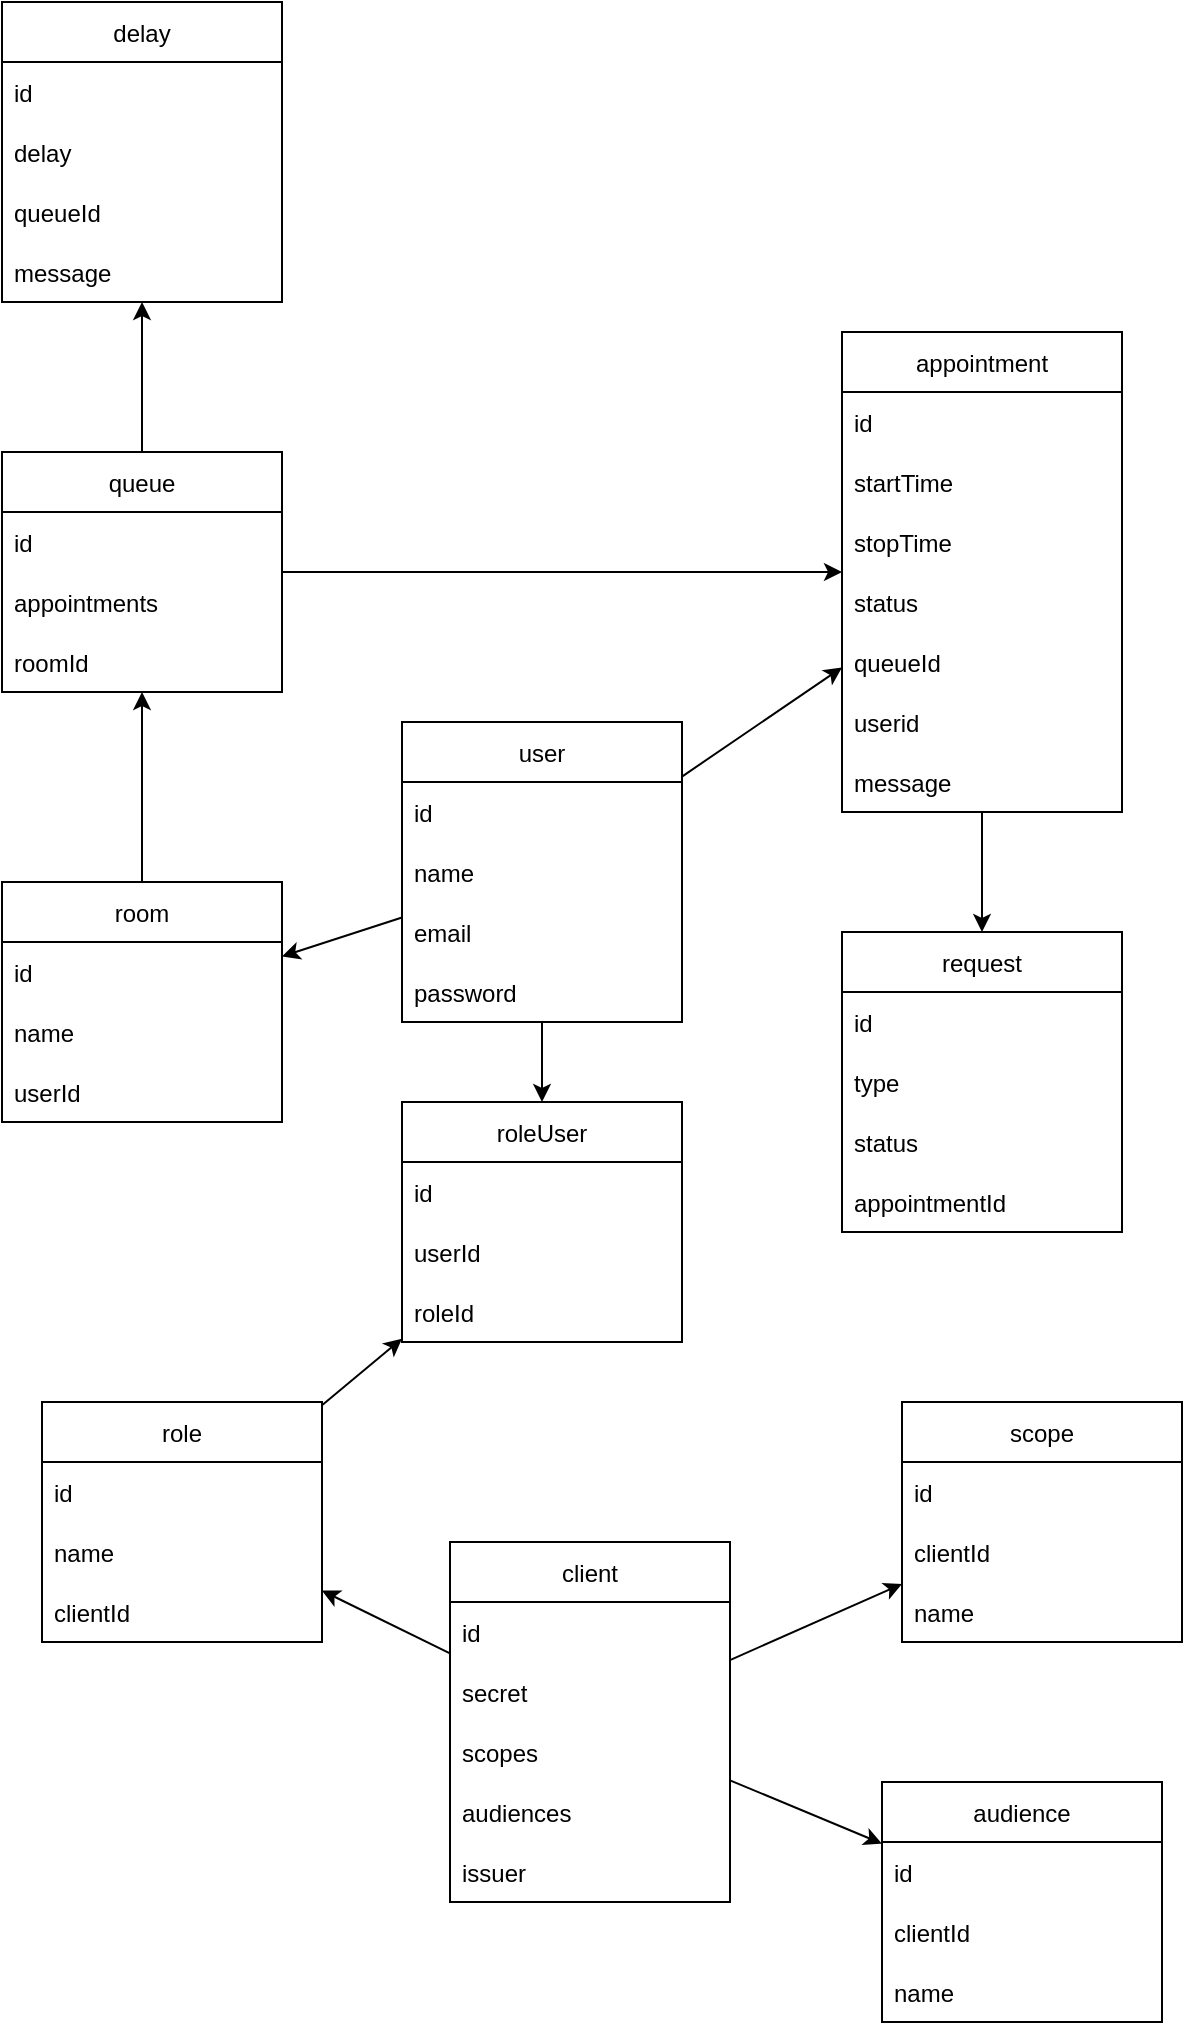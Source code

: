 <mxfile version="20.0.0" type="device"><diagram id="aOSgZFnhfAIuvHphpZQp" name="Page-1"><mxGraphModel dx="1927" dy="1087" grid="1" gridSize="10" guides="1" tooltips="1" connect="1" arrows="1" fold="1" page="1" pageScale="1" pageWidth="827" pageHeight="1169" math="0" shadow="0"><root><mxCell id="0"/><mxCell id="1" parent="0"/><mxCell id="BANRdBGJLKkN0GOKmha--1" value="appointment" style="swimlane;fontStyle=0;childLayout=stackLayout;horizontal=1;startSize=30;horizontalStack=0;resizeParent=1;resizeParentMax=0;resizeLast=0;collapsible=1;marginBottom=0;" parent="1" vertex="1"><mxGeometry x="540" y="285" width="140" height="240" as="geometry"/></mxCell><mxCell id="BANRdBGJLKkN0GOKmha--2" value="id" style="text;strokeColor=none;fillColor=none;align=left;verticalAlign=middle;spacingLeft=4;spacingRight=4;overflow=hidden;points=[[0,0.5],[1,0.5]];portConstraint=eastwest;rotatable=0;" parent="BANRdBGJLKkN0GOKmha--1" vertex="1"><mxGeometry y="30" width="140" height="30" as="geometry"/></mxCell><mxCell id="BANRdBGJLKkN0GOKmha--3" value="startTime" style="text;strokeColor=none;fillColor=none;align=left;verticalAlign=middle;spacingLeft=4;spacingRight=4;overflow=hidden;points=[[0,0.5],[1,0.5]];portConstraint=eastwest;rotatable=0;" parent="BANRdBGJLKkN0GOKmha--1" vertex="1"><mxGeometry y="60" width="140" height="30" as="geometry"/></mxCell><mxCell id="andlAJimSwUf8wmFMQH7-2" value="stopTime" style="text;strokeColor=none;fillColor=none;align=left;verticalAlign=middle;spacingLeft=4;spacingRight=4;overflow=hidden;points=[[0,0.5],[1,0.5]];portConstraint=eastwest;rotatable=0;" parent="BANRdBGJLKkN0GOKmha--1" vertex="1"><mxGeometry y="90" width="140" height="30" as="geometry"/></mxCell><mxCell id="BANRdBGJLKkN0GOKmha--4" value="status" style="text;strokeColor=none;fillColor=none;align=left;verticalAlign=middle;spacingLeft=4;spacingRight=4;overflow=hidden;points=[[0,0.5],[1,0.5]];portConstraint=eastwest;rotatable=0;" parent="BANRdBGJLKkN0GOKmha--1" vertex="1"><mxGeometry y="120" width="140" height="30" as="geometry"/></mxCell><mxCell id="BANRdBGJLKkN0GOKmha--31" value="queueId" style="text;strokeColor=none;fillColor=none;align=left;verticalAlign=middle;spacingLeft=4;spacingRight=4;overflow=hidden;points=[[0,0.5],[1,0.5]];portConstraint=eastwest;rotatable=0;" parent="BANRdBGJLKkN0GOKmha--1" vertex="1"><mxGeometry y="150" width="140" height="30" as="geometry"/></mxCell><mxCell id="BANRdBGJLKkN0GOKmha--30" value="userid" style="text;strokeColor=none;fillColor=none;align=left;verticalAlign=middle;spacingLeft=4;spacingRight=4;overflow=hidden;points=[[0,0.5],[1,0.5]];portConstraint=eastwest;rotatable=0;" parent="BANRdBGJLKkN0GOKmha--1" vertex="1"><mxGeometry y="180" width="140" height="30" as="geometry"/></mxCell><mxCell id="BANRdBGJLKkN0GOKmha--33" value="message" style="text;strokeColor=none;fillColor=none;align=left;verticalAlign=middle;spacingLeft=4;spacingRight=4;overflow=hidden;points=[[0,0.5],[1,0.5]];portConstraint=eastwest;rotatable=0;" parent="BANRdBGJLKkN0GOKmha--1" vertex="1"><mxGeometry y="210" width="140" height="30" as="geometry"/></mxCell><mxCell id="BANRdBGJLKkN0GOKmha--5" value="queue" style="swimlane;fontStyle=0;childLayout=stackLayout;horizontal=1;startSize=30;horizontalStack=0;resizeParent=1;resizeParentMax=0;resizeLast=0;collapsible=1;marginBottom=0;" parent="1" vertex="1"><mxGeometry x="120" y="345" width="140" height="120" as="geometry"/></mxCell><mxCell id="BANRdBGJLKkN0GOKmha--6" value="id" style="text;strokeColor=none;fillColor=none;align=left;verticalAlign=middle;spacingLeft=4;spacingRight=4;overflow=hidden;points=[[0,0.5],[1,0.5]];portConstraint=eastwest;rotatable=0;" parent="BANRdBGJLKkN0GOKmha--5" vertex="1"><mxGeometry y="30" width="140" height="30" as="geometry"/></mxCell><mxCell id="BANRdBGJLKkN0GOKmha--7" value="appointments" style="text;strokeColor=none;fillColor=none;align=left;verticalAlign=middle;spacingLeft=4;spacingRight=4;overflow=hidden;points=[[0,0.5],[1,0.5]];portConstraint=eastwest;rotatable=0;" parent="BANRdBGJLKkN0GOKmha--5" vertex="1"><mxGeometry y="60" width="140" height="30" as="geometry"/></mxCell><mxCell id="andlAJimSwUf8wmFMQH7-5" value="roomId" style="text;strokeColor=none;fillColor=none;align=left;verticalAlign=middle;spacingLeft=4;spacingRight=4;overflow=hidden;points=[[0,0.5],[1,0.5]];portConstraint=eastwest;rotatable=0;" parent="BANRdBGJLKkN0GOKmha--5" vertex="1"><mxGeometry y="90" width="140" height="30" as="geometry"/></mxCell><mxCell id="BANRdBGJLKkN0GOKmha--9" value="delay" style="swimlane;fontStyle=0;childLayout=stackLayout;horizontal=1;startSize=30;horizontalStack=0;resizeParent=1;resizeParentMax=0;resizeLast=0;collapsible=1;marginBottom=0;" parent="1" vertex="1"><mxGeometry x="120" y="120" width="140" height="150" as="geometry"/></mxCell><mxCell id="BANRdBGJLKkN0GOKmha--10" value="id" style="text;strokeColor=none;fillColor=none;align=left;verticalAlign=middle;spacingLeft=4;spacingRight=4;overflow=hidden;points=[[0,0.5],[1,0.5]];portConstraint=eastwest;rotatable=0;" parent="BANRdBGJLKkN0GOKmha--9" vertex="1"><mxGeometry y="30" width="140" height="30" as="geometry"/></mxCell><mxCell id="BANRdBGJLKkN0GOKmha--11" value="delay" style="text;strokeColor=none;fillColor=none;align=left;verticalAlign=middle;spacingLeft=4;spacingRight=4;overflow=hidden;points=[[0,0.5],[1,0.5]];portConstraint=eastwest;rotatable=0;" parent="BANRdBGJLKkN0GOKmha--9" vertex="1"><mxGeometry y="60" width="140" height="30" as="geometry"/></mxCell><mxCell id="BANRdBGJLKkN0GOKmha--12" value="queueId" style="text;strokeColor=none;fillColor=none;align=left;verticalAlign=middle;spacingLeft=4;spacingRight=4;overflow=hidden;points=[[0,0.5],[1,0.5]];portConstraint=eastwest;rotatable=0;" parent="BANRdBGJLKkN0GOKmha--9" vertex="1"><mxGeometry y="90" width="140" height="30" as="geometry"/></mxCell><mxCell id="BANRdBGJLKkN0GOKmha--32" value="message" style="text;strokeColor=none;fillColor=none;align=left;verticalAlign=middle;spacingLeft=4;spacingRight=4;overflow=hidden;points=[[0,0.5],[1,0.5]];portConstraint=eastwest;rotatable=0;" parent="BANRdBGJLKkN0GOKmha--9" vertex="1"><mxGeometry y="120" width="140" height="30" as="geometry"/></mxCell><mxCell id="BANRdBGJLKkN0GOKmha--13" value="request" style="swimlane;fontStyle=0;childLayout=stackLayout;horizontal=1;startSize=30;horizontalStack=0;resizeParent=1;resizeParentMax=0;resizeLast=0;collapsible=1;marginBottom=0;" parent="1" vertex="1"><mxGeometry x="540" y="585" width="140" height="150" as="geometry"/></mxCell><mxCell id="BANRdBGJLKkN0GOKmha--14" value="id" style="text;strokeColor=none;fillColor=none;align=left;verticalAlign=middle;spacingLeft=4;spacingRight=4;overflow=hidden;points=[[0,0.5],[1,0.5]];portConstraint=eastwest;rotatable=0;" parent="BANRdBGJLKkN0GOKmha--13" vertex="1"><mxGeometry y="30" width="140" height="30" as="geometry"/></mxCell><mxCell id="BANRdBGJLKkN0GOKmha--15" value="type" style="text;strokeColor=none;fillColor=none;align=left;verticalAlign=middle;spacingLeft=4;spacingRight=4;overflow=hidden;points=[[0,0.5],[1,0.5]];portConstraint=eastwest;rotatable=0;" parent="BANRdBGJLKkN0GOKmha--13" vertex="1"><mxGeometry y="60" width="140" height="30" as="geometry"/></mxCell><mxCell id="andlAJimSwUf8wmFMQH7-1" value="status" style="text;strokeColor=none;fillColor=none;align=left;verticalAlign=middle;spacingLeft=4;spacingRight=4;overflow=hidden;points=[[0,0.5],[1,0.5]];portConstraint=eastwest;rotatable=0;" parent="BANRdBGJLKkN0GOKmha--13" vertex="1"><mxGeometry y="90" width="140" height="30" as="geometry"/></mxCell><mxCell id="BANRdBGJLKkN0GOKmha--16" value="appointmentId" style="text;strokeColor=none;fillColor=none;align=left;verticalAlign=middle;spacingLeft=4;spacingRight=4;overflow=hidden;points=[[0,0.5],[1,0.5]];portConstraint=eastwest;rotatable=0;" parent="BANRdBGJLKkN0GOKmha--13" vertex="1"><mxGeometry y="120" width="140" height="30" as="geometry"/></mxCell><mxCell id="BANRdBGJLKkN0GOKmha--17" value="user" style="swimlane;fontStyle=0;childLayout=stackLayout;horizontal=1;startSize=30;horizontalStack=0;resizeParent=1;resizeParentMax=0;resizeLast=0;collapsible=1;marginBottom=0;" parent="1" vertex="1"><mxGeometry x="320" y="480" width="140" height="150" as="geometry"/></mxCell><mxCell id="BANRdBGJLKkN0GOKmha--18" value="id" style="text;strokeColor=none;fillColor=none;align=left;verticalAlign=middle;spacingLeft=4;spacingRight=4;overflow=hidden;points=[[0,0.5],[1,0.5]];portConstraint=eastwest;rotatable=0;" parent="BANRdBGJLKkN0GOKmha--17" vertex="1"><mxGeometry y="30" width="140" height="30" as="geometry"/></mxCell><mxCell id="BANRdBGJLKkN0GOKmha--19" value="name" style="text;strokeColor=none;fillColor=none;align=left;verticalAlign=middle;spacingLeft=4;spacingRight=4;overflow=hidden;points=[[0,0.5],[1,0.5]];portConstraint=eastwest;rotatable=0;" parent="BANRdBGJLKkN0GOKmha--17" vertex="1"><mxGeometry y="60" width="140" height="30" as="geometry"/></mxCell><mxCell id="3GIAVGee_GGupoG4vns6-1" value="email" style="text;strokeColor=none;fillColor=none;align=left;verticalAlign=middle;spacingLeft=4;spacingRight=4;overflow=hidden;points=[[0,0.5],[1,0.5]];portConstraint=eastwest;rotatable=0;" parent="BANRdBGJLKkN0GOKmha--17" vertex="1"><mxGeometry y="90" width="140" height="30" as="geometry"/></mxCell><mxCell id="jGfrfGHN8iK6fJ0dPr81-1" value="password" style="text;strokeColor=none;fillColor=none;align=left;verticalAlign=middle;spacingLeft=4;spacingRight=4;overflow=hidden;points=[[0,0.5],[1,0.5]];portConstraint=eastwest;rotatable=0;" parent="BANRdBGJLKkN0GOKmha--17" vertex="1"><mxGeometry y="120" width="140" height="30" as="geometry"/></mxCell><mxCell id="BANRdBGJLKkN0GOKmha--21" value="" style="endArrow=classic;html=1;rounded=0;" parent="1" source="BANRdBGJLKkN0GOKmha--17" target="BANRdBGJLKkN0GOKmha--1" edge="1"><mxGeometry width="50" height="50" relative="1" as="geometry"><mxPoint x="450" y="440" as="sourcePoint"/><mxPoint x="400" y="700" as="targetPoint"/></mxGeometry></mxCell><mxCell id="BANRdBGJLKkN0GOKmha--22" value="" style="endArrow=classic;html=1;rounded=0;" parent="1" source="BANRdBGJLKkN0GOKmha--5" target="BANRdBGJLKkN0GOKmha--1" edge="1"><mxGeometry width="50" height="50" relative="1" as="geometry"><mxPoint x="270" y="920" as="sourcePoint"/><mxPoint x="320" y="870" as="targetPoint"/></mxGeometry></mxCell><mxCell id="BANRdBGJLKkN0GOKmha--23" value="" style="endArrow=classic;html=1;rounded=0;" parent="1" source="BANRdBGJLKkN0GOKmha--5" target="BANRdBGJLKkN0GOKmha--9" edge="1"><mxGeometry width="50" height="50" relative="1" as="geometry"><mxPoint x="330" y="320" as="sourcePoint"/><mxPoint x="290" y="810" as="targetPoint"/></mxGeometry></mxCell><mxCell id="BANRdBGJLKkN0GOKmha--24" value="" style="endArrow=classic;html=1;rounded=0;" parent="1" source="BANRdBGJLKkN0GOKmha--1" target="BANRdBGJLKkN0GOKmha--13" edge="1"><mxGeometry width="50" height="50" relative="1" as="geometry"><mxPoint x="70" y="760" as="sourcePoint"/><mxPoint x="760" y="580" as="targetPoint"/></mxGeometry></mxCell><mxCell id="BANRdBGJLKkN0GOKmha--25" value="room" style="swimlane;fontStyle=0;childLayout=stackLayout;horizontal=1;startSize=30;horizontalStack=0;resizeParent=1;resizeParentMax=0;resizeLast=0;collapsible=1;marginBottom=0;" parent="1" vertex="1"><mxGeometry x="120" y="560" width="140" height="120" as="geometry"/></mxCell><mxCell id="BANRdBGJLKkN0GOKmha--26" value="id" style="text;strokeColor=none;fillColor=none;align=left;verticalAlign=middle;spacingLeft=4;spacingRight=4;overflow=hidden;points=[[0,0.5],[1,0.5]];portConstraint=eastwest;rotatable=0;" parent="BANRdBGJLKkN0GOKmha--25" vertex="1"><mxGeometry y="30" width="140" height="30" as="geometry"/></mxCell><mxCell id="BANRdBGJLKkN0GOKmha--27" value="name" style="text;strokeColor=none;fillColor=none;align=left;verticalAlign=middle;spacingLeft=4;spacingRight=4;overflow=hidden;points=[[0,0.5],[1,0.5]];portConstraint=eastwest;rotatable=0;" parent="BANRdBGJLKkN0GOKmha--25" vertex="1"><mxGeometry y="60" width="140" height="30" as="geometry"/></mxCell><mxCell id="BANRdBGJLKkN0GOKmha--28" value="userId" style="text;strokeColor=none;fillColor=none;align=left;verticalAlign=middle;spacingLeft=4;spacingRight=4;overflow=hidden;points=[[0,0.5],[1,0.5]];portConstraint=eastwest;rotatable=0;" parent="BANRdBGJLKkN0GOKmha--25" vertex="1"><mxGeometry y="90" width="140" height="30" as="geometry"/></mxCell><mxCell id="BANRdBGJLKkN0GOKmha--29" value="" style="endArrow=classic;html=1;rounded=0;" parent="1" source="BANRdBGJLKkN0GOKmha--25" target="BANRdBGJLKkN0GOKmha--5" edge="1"><mxGeometry width="50" height="50" relative="1" as="geometry"><mxPoint x="70" y="520" as="sourcePoint"/><mxPoint x="70" y="500" as="targetPoint"/></mxGeometry></mxCell><mxCell id="andlAJimSwUf8wmFMQH7-3" value="" style="endArrow=classic;html=1;rounded=0;" parent="1" source="BANRdBGJLKkN0GOKmha--17" target="BANRdBGJLKkN0GOKmha--25" edge="1"><mxGeometry width="50" height="50" relative="1" as="geometry"><mxPoint x="200" y="730" as="sourcePoint"/><mxPoint x="360" y="700" as="targetPoint"/></mxGeometry></mxCell><mxCell id="yHRWvfZrE8CVC00MHURq-1" value="client" style="swimlane;fontStyle=0;childLayout=stackLayout;horizontal=1;startSize=30;horizontalStack=0;resizeParent=1;resizeParentMax=0;resizeLast=0;collapsible=1;marginBottom=0;" parent="1" vertex="1"><mxGeometry x="344" y="890" width="140" height="180" as="geometry"/></mxCell><mxCell id="yHRWvfZrE8CVC00MHURq-2" value="id" style="text;strokeColor=none;fillColor=none;align=left;verticalAlign=middle;spacingLeft=4;spacingRight=4;overflow=hidden;points=[[0,0.5],[1,0.5]];portConstraint=eastwest;rotatable=0;" parent="yHRWvfZrE8CVC00MHURq-1" vertex="1"><mxGeometry y="30" width="140" height="30" as="geometry"/></mxCell><mxCell id="yHRWvfZrE8CVC00MHURq-3" value="secret" style="text;strokeColor=none;fillColor=none;align=left;verticalAlign=middle;spacingLeft=4;spacingRight=4;overflow=hidden;points=[[0,0.5],[1,0.5]];portConstraint=eastwest;rotatable=0;" parent="yHRWvfZrE8CVC00MHURq-1" vertex="1"><mxGeometry y="60" width="140" height="30" as="geometry"/></mxCell><mxCell id="yHRWvfZrE8CVC00MHURq-4" value="scopes" style="text;strokeColor=none;fillColor=none;align=left;verticalAlign=middle;spacingLeft=4;spacingRight=4;overflow=hidden;points=[[0,0.5],[1,0.5]];portConstraint=eastwest;rotatable=0;" parent="yHRWvfZrE8CVC00MHURq-1" vertex="1"><mxGeometry y="90" width="140" height="30" as="geometry"/></mxCell><mxCell id="yHRWvfZrE8CVC00MHURq-22" value="audiences" style="text;strokeColor=none;fillColor=none;align=left;verticalAlign=middle;spacingLeft=4;spacingRight=4;overflow=hidden;points=[[0,0.5],[1,0.5]];portConstraint=eastwest;rotatable=0;" parent="yHRWvfZrE8CVC00MHURq-1" vertex="1"><mxGeometry y="120" width="140" height="30" as="geometry"/></mxCell><mxCell id="yHRWvfZrE8CVC00MHURq-5" value="issuer" style="text;strokeColor=none;fillColor=none;align=left;verticalAlign=middle;spacingLeft=4;spacingRight=4;overflow=hidden;points=[[0,0.5],[1,0.5]];portConstraint=eastwest;rotatable=0;" parent="yHRWvfZrE8CVC00MHURq-1" vertex="1"><mxGeometry y="150" width="140" height="30" as="geometry"/></mxCell><mxCell id="yHRWvfZrE8CVC00MHURq-7" value="scope" style="swimlane;fontStyle=0;childLayout=stackLayout;horizontal=1;startSize=30;horizontalStack=0;resizeParent=1;resizeParentMax=0;resizeLast=0;collapsible=1;marginBottom=0;" parent="1" vertex="1"><mxGeometry x="570" y="820" width="140" height="120" as="geometry"/></mxCell><mxCell id="yHRWvfZrE8CVC00MHURq-8" value="id" style="text;strokeColor=none;fillColor=none;align=left;verticalAlign=middle;spacingLeft=4;spacingRight=4;overflow=hidden;points=[[0,0.5],[1,0.5]];portConstraint=eastwest;rotatable=0;" parent="yHRWvfZrE8CVC00MHURq-7" vertex="1"><mxGeometry y="30" width="140" height="30" as="geometry"/></mxCell><mxCell id="yHRWvfZrE8CVC00MHURq-9" value="clientId" style="text;strokeColor=none;fillColor=none;align=left;verticalAlign=middle;spacingLeft=4;spacingRight=4;overflow=hidden;points=[[0,0.5],[1,0.5]];portConstraint=eastwest;rotatable=0;" parent="yHRWvfZrE8CVC00MHURq-7" vertex="1"><mxGeometry y="60" width="140" height="30" as="geometry"/></mxCell><mxCell id="yHRWvfZrE8CVC00MHURq-16" value="name" style="text;strokeColor=none;fillColor=none;align=left;verticalAlign=middle;spacingLeft=4;spacingRight=4;overflow=hidden;points=[[0,0.5],[1,0.5]];portConstraint=eastwest;rotatable=0;" parent="yHRWvfZrE8CVC00MHURq-7" vertex="1"><mxGeometry y="90" width="140" height="30" as="geometry"/></mxCell><mxCell id="yHRWvfZrE8CVC00MHURq-17" value="audience" style="swimlane;fontStyle=0;childLayout=stackLayout;horizontal=1;startSize=30;horizontalStack=0;resizeParent=1;resizeParentMax=0;resizeLast=0;collapsible=1;marginBottom=0;" parent="1" vertex="1"><mxGeometry x="560" y="1010" width="140" height="120" as="geometry"/></mxCell><mxCell id="yHRWvfZrE8CVC00MHURq-18" value="id" style="text;strokeColor=none;fillColor=none;align=left;verticalAlign=middle;spacingLeft=4;spacingRight=4;overflow=hidden;points=[[0,0.5],[1,0.5]];portConstraint=eastwest;rotatable=0;" parent="yHRWvfZrE8CVC00MHURq-17" vertex="1"><mxGeometry y="30" width="140" height="30" as="geometry"/></mxCell><mxCell id="yHRWvfZrE8CVC00MHURq-19" value="clientId" style="text;strokeColor=none;fillColor=none;align=left;verticalAlign=middle;spacingLeft=4;spacingRight=4;overflow=hidden;points=[[0,0.5],[1,0.5]];portConstraint=eastwest;rotatable=0;" parent="yHRWvfZrE8CVC00MHURq-17" vertex="1"><mxGeometry y="60" width="140" height="30" as="geometry"/></mxCell><mxCell id="yHRWvfZrE8CVC00MHURq-20" value="name" style="text;strokeColor=none;fillColor=none;align=left;verticalAlign=middle;spacingLeft=4;spacingRight=4;overflow=hidden;points=[[0,0.5],[1,0.5]];portConstraint=eastwest;rotatable=0;" parent="yHRWvfZrE8CVC00MHURq-17" vertex="1"><mxGeometry y="90" width="140" height="30" as="geometry"/></mxCell><mxCell id="yHRWvfZrE8CVC00MHURq-21" value="" style="endArrow=classic;html=1;rounded=0;" parent="1" source="yHRWvfZrE8CVC00MHURq-1" target="yHRWvfZrE8CVC00MHURq-7" edge="1"><mxGeometry width="50" height="50" relative="1" as="geometry"><mxPoint x="100" y="1170" as="sourcePoint"/><mxPoint x="150" y="1120" as="targetPoint"/></mxGeometry></mxCell><mxCell id="yHRWvfZrE8CVC00MHURq-23" value="" style="endArrow=classic;html=1;rounded=0;" parent="1" source="yHRWvfZrE8CVC00MHURq-1" target="yHRWvfZrE8CVC00MHURq-17" edge="1"><mxGeometry width="50" height="50" relative="1" as="geometry"><mxPoint x="280" y="1180" as="sourcePoint"/><mxPoint x="330" y="1130" as="targetPoint"/></mxGeometry></mxCell><mxCell id="yHRWvfZrE8CVC00MHURq-24" value="role" style="swimlane;fontStyle=0;childLayout=stackLayout;horizontal=1;startSize=30;horizontalStack=0;resizeParent=1;resizeParentMax=0;resizeLast=0;collapsible=1;marginBottom=0;" parent="1" vertex="1"><mxGeometry x="140" y="820" width="140" height="120" as="geometry"/></mxCell><mxCell id="yHRWvfZrE8CVC00MHURq-25" value="id" style="text;strokeColor=none;fillColor=none;align=left;verticalAlign=middle;spacingLeft=4;spacingRight=4;overflow=hidden;points=[[0,0.5],[1,0.5]];portConstraint=eastwest;rotatable=0;" parent="yHRWvfZrE8CVC00MHURq-24" vertex="1"><mxGeometry y="30" width="140" height="30" as="geometry"/></mxCell><mxCell id="yHRWvfZrE8CVC00MHURq-28" value="name" style="text;strokeColor=none;fillColor=none;align=left;verticalAlign=middle;spacingLeft=4;spacingRight=4;overflow=hidden;points=[[0,0.5],[1,0.5]];portConstraint=eastwest;rotatable=0;" parent="yHRWvfZrE8CVC00MHURq-24" vertex="1"><mxGeometry y="60" width="140" height="30" as="geometry"/></mxCell><mxCell id="yHRWvfZrE8CVC00MHURq-26" value="clientId" style="text;strokeColor=none;fillColor=none;align=left;verticalAlign=middle;spacingLeft=4;spacingRight=4;overflow=hidden;points=[[0,0.5],[1,0.5]];portConstraint=eastwest;rotatable=0;" parent="yHRWvfZrE8CVC00MHURq-24" vertex="1"><mxGeometry y="90" width="140" height="30" as="geometry"/></mxCell><mxCell id="yHRWvfZrE8CVC00MHURq-29" value="roleUser" style="swimlane;fontStyle=0;childLayout=stackLayout;horizontal=1;startSize=30;horizontalStack=0;resizeParent=1;resizeParentMax=0;resizeLast=0;collapsible=1;marginBottom=0;" parent="1" vertex="1"><mxGeometry x="320" y="670" width="140" height="120" as="geometry"/></mxCell><mxCell id="yHRWvfZrE8CVC00MHURq-30" value="id" style="text;strokeColor=none;fillColor=none;align=left;verticalAlign=middle;spacingLeft=4;spacingRight=4;overflow=hidden;points=[[0,0.5],[1,0.5]];portConstraint=eastwest;rotatable=0;" parent="yHRWvfZrE8CVC00MHURq-29" vertex="1"><mxGeometry y="30" width="140" height="30" as="geometry"/></mxCell><mxCell id="yHRWvfZrE8CVC00MHURq-31" value="userId" style="text;strokeColor=none;fillColor=none;align=left;verticalAlign=middle;spacingLeft=4;spacingRight=4;overflow=hidden;points=[[0,0.5],[1,0.5]];portConstraint=eastwest;rotatable=0;" parent="yHRWvfZrE8CVC00MHURq-29" vertex="1"><mxGeometry y="60" width="140" height="30" as="geometry"/></mxCell><mxCell id="yHRWvfZrE8CVC00MHURq-32" value="roleId" style="text;strokeColor=none;fillColor=none;align=left;verticalAlign=middle;spacingLeft=4;spacingRight=4;overflow=hidden;points=[[0,0.5],[1,0.5]];portConstraint=eastwest;rotatable=0;" parent="yHRWvfZrE8CVC00MHURq-29" vertex="1"><mxGeometry y="90" width="140" height="30" as="geometry"/></mxCell><mxCell id="yHRWvfZrE8CVC00MHURq-33" value="" style="endArrow=classic;html=1;rounded=0;" parent="1" source="yHRWvfZrE8CVC00MHURq-24" target="yHRWvfZrE8CVC00MHURq-29" edge="1"><mxGeometry width="50" height="50" relative="1" as="geometry"><mxPoint x="-230" y="810" as="sourcePoint"/><mxPoint x="390" y="850" as="targetPoint"/></mxGeometry></mxCell><mxCell id="yHRWvfZrE8CVC00MHURq-34" value="" style="endArrow=classic;html=1;rounded=0;" parent="1" source="BANRdBGJLKkN0GOKmha--17" target="yHRWvfZrE8CVC00MHURq-29" edge="1"><mxGeometry width="50" height="50" relative="1" as="geometry"><mxPoint x="-230" y="700" as="sourcePoint"/><mxPoint x="180" y="750" as="targetPoint"/></mxGeometry></mxCell><mxCell id="yHRWvfZrE8CVC00MHURq-36" value="" style="endArrow=classic;html=1;rounded=0;" parent="1" source="yHRWvfZrE8CVC00MHURq-1" target="yHRWvfZrE8CVC00MHURq-24" edge="1"><mxGeometry width="50" height="50" relative="1" as="geometry"><mxPoint x="260" y="1000" as="sourcePoint"/><mxPoint x="220" y="1000" as="targetPoint"/></mxGeometry></mxCell></root></mxGraphModel></diagram></mxfile>
